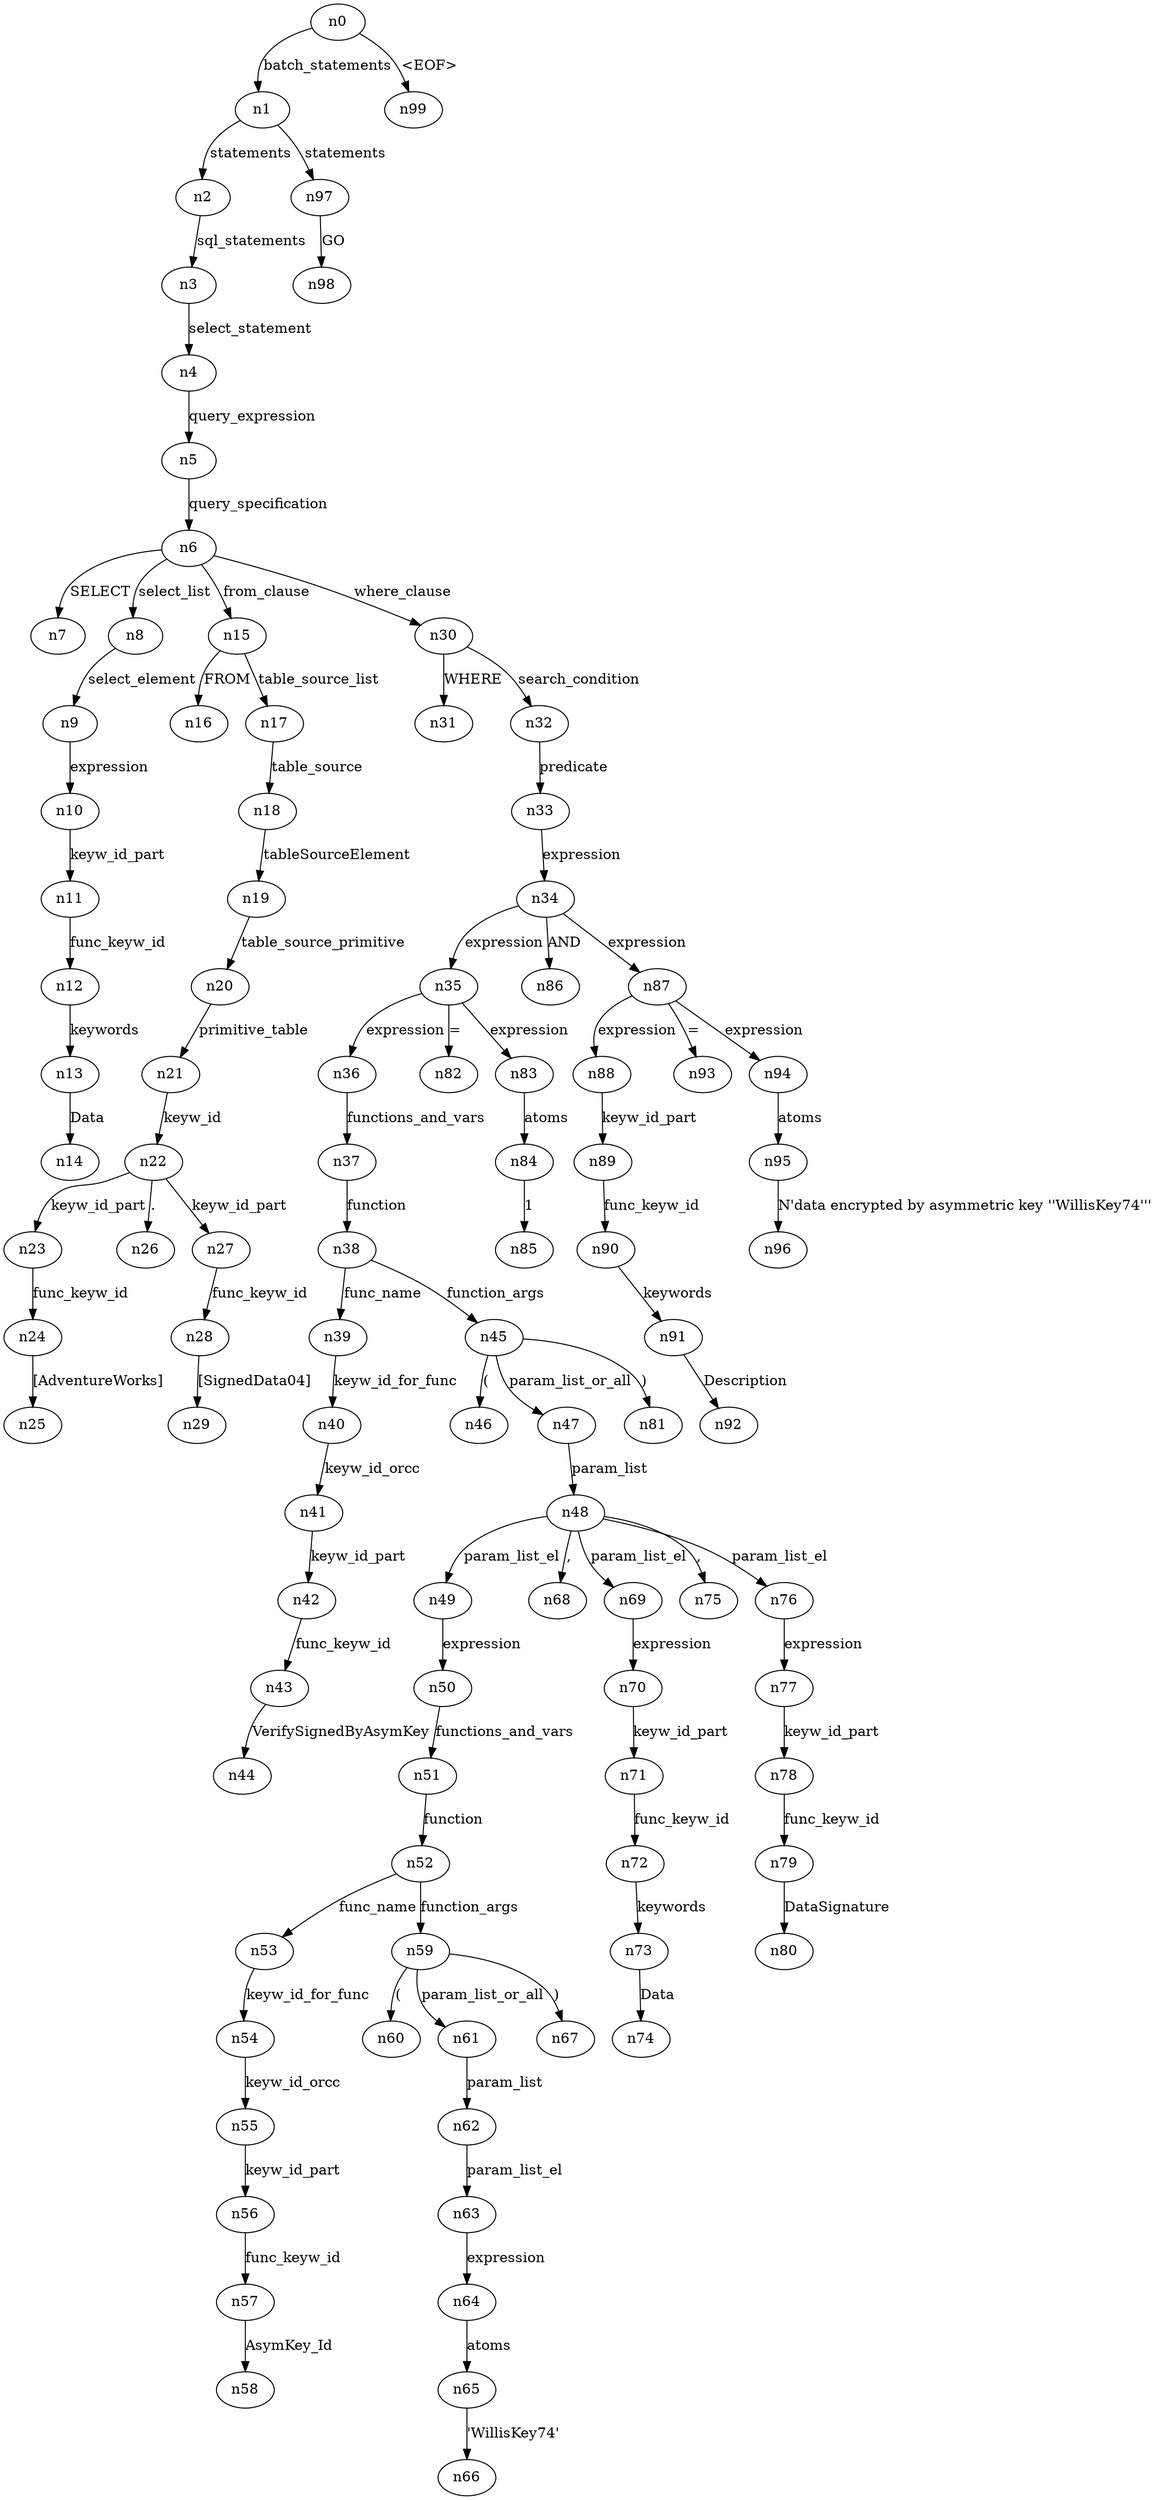 digraph ParseTree {
  n0 -> n1 [label="batch_statements"];
  n1 -> n2 [label="statements"];
  n2 -> n3 [label="sql_statements"];
  n3 -> n4 [label="select_statement"];
  n4 -> n5 [label="query_expression"];
  n5 -> n6 [label="query_specification"];
  n6 -> n7 [label="SELECT"];
  n6 -> n8 [label="select_list"];
  n8 -> n9 [label="select_element"];
  n9 -> n10 [label="expression"];
  n10 -> n11 [label="keyw_id_part"];
  n11 -> n12 [label="func_keyw_id"];
  n12 -> n13 [label="keywords"];
  n13 -> n14 [label="Data"];
  n6 -> n15 [label="from_clause"];
  n15 -> n16 [label="FROM"];
  n15 -> n17 [label="table_source_list"];
  n17 -> n18 [label="table_source"];
  n18 -> n19 [label="tableSourceElement"];
  n19 -> n20 [label="table_source_primitive"];
  n20 -> n21 [label="primitive_table"];
  n21 -> n22 [label="keyw_id"];
  n22 -> n23 [label="keyw_id_part"];
  n23 -> n24 [label="func_keyw_id"];
  n24 -> n25 [label="[AdventureWorks]"];
  n22 -> n26 [label="."];
  n22 -> n27 [label="keyw_id_part"];
  n27 -> n28 [label="func_keyw_id"];
  n28 -> n29 [label="[SignedData04]"];
  n6 -> n30 [label="where_clause"];
  n30 -> n31 [label="WHERE"];
  n30 -> n32 [label="search_condition"];
  n32 -> n33 [label="predicate"];
  n33 -> n34 [label="expression"];
  n34 -> n35 [label="expression"];
  n35 -> n36 [label="expression"];
  n36 -> n37 [label="functions_and_vars"];
  n37 -> n38 [label="function"];
  n38 -> n39 [label="func_name"];
  n39 -> n40 [label="keyw_id_for_func"];
  n40 -> n41 [label="keyw_id_orcc"];
  n41 -> n42 [label="keyw_id_part"];
  n42 -> n43 [label="func_keyw_id"];
  n43 -> n44 [label="VerifySignedByAsymKey"];
  n38 -> n45 [label="function_args"];
  n45 -> n46 [label="("];
  n45 -> n47 [label="param_list_or_all"];
  n47 -> n48 [label="param_list"];
  n48 -> n49 [label="param_list_el"];
  n49 -> n50 [label="expression"];
  n50 -> n51 [label="functions_and_vars"];
  n51 -> n52 [label="function"];
  n52 -> n53 [label="func_name"];
  n53 -> n54 [label="keyw_id_for_func"];
  n54 -> n55 [label="keyw_id_orcc"];
  n55 -> n56 [label="keyw_id_part"];
  n56 -> n57 [label="func_keyw_id"];
  n57 -> n58 [label="AsymKey_Id"];
  n52 -> n59 [label="function_args"];
  n59 -> n60 [label="("];
  n59 -> n61 [label="param_list_or_all"];
  n61 -> n62 [label="param_list"];
  n62 -> n63 [label="param_list_el"];
  n63 -> n64 [label="expression"];
  n64 -> n65 [label="atoms"];
  n65 -> n66 [label="'WillisKey74'"];
  n59 -> n67 [label=")"];
  n48 -> n68 [label=","];
  n48 -> n69 [label="param_list_el"];
  n69 -> n70 [label="expression"];
  n70 -> n71 [label="keyw_id_part"];
  n71 -> n72 [label="func_keyw_id"];
  n72 -> n73 [label="keywords"];
  n73 -> n74 [label="Data"];
  n48 -> n75 [label=","];
  n48 -> n76 [label="param_list_el"];
  n76 -> n77 [label="expression"];
  n77 -> n78 [label="keyw_id_part"];
  n78 -> n79 [label="func_keyw_id"];
  n79 -> n80 [label="DataSignature"];
  n45 -> n81 [label=")"];
  n35 -> n82 [label="="];
  n35 -> n83 [label="expression"];
  n83 -> n84 [label="atoms"];
  n84 -> n85 [label="1"];
  n34 -> n86 [label="AND"];
  n34 -> n87 [label="expression"];
  n87 -> n88 [label="expression"];
  n88 -> n89 [label="keyw_id_part"];
  n89 -> n90 [label="func_keyw_id"];
  n90 -> n91 [label="keywords"];
  n91 -> n92 [label="Description"];
  n87 -> n93 [label="="];
  n87 -> n94 [label="expression"];
  n94 -> n95 [label="atoms"];
  n95 -> n96 [label="N'data encrypted by asymmetric key ''WillisKey74'''"];
  n1 -> n97 [label="statements"];
  n97 -> n98 [label="GO"];
  n0 -> n99 [label="<EOF>"];
}